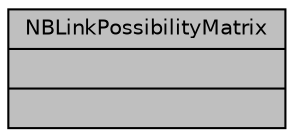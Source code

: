 digraph "NBLinkPossibilityMatrix"
{
  edge [fontname="Helvetica",fontsize="10",labelfontname="Helvetica",labelfontsize="10"];
  node [fontname="Helvetica",fontsize="10",shape=record];
  Node1 [label="{NBLinkPossibilityMatrix\n||}",height=0.2,width=0.4,color="black", fillcolor="grey75", style="filled", fontcolor="black"];
}
